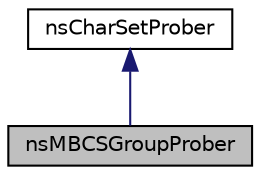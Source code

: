digraph "nsMBCSGroupProber"
{
  edge [fontname="Helvetica",fontsize="10",labelfontname="Helvetica",labelfontsize="10"];
  node [fontname="Helvetica",fontsize="10",shape=record];
  Node0 [label="nsMBCSGroupProber",height=0.2,width=0.4,color="black", fillcolor="grey75", style="filled", fontcolor="black"];
  Node1 -> Node0 [dir="back",color="midnightblue",fontsize="10",style="solid",fontname="Helvetica"];
  Node1 [label="nsCharSetProber",height=0.2,width=0.4,color="black", fillcolor="white", style="filled",URL="$classns_char_set_prober.html"];
}
